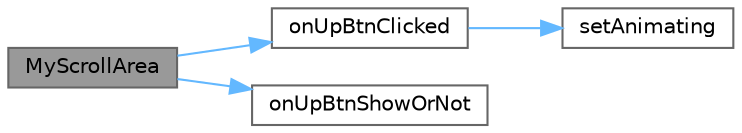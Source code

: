 digraph "MyScrollArea"
{
 // LATEX_PDF_SIZE
  bgcolor="transparent";
  edge [fontname=Helvetica,fontsize=10,labelfontname=Helvetica,labelfontsize=10];
  node [fontname=Helvetica,fontsize=10,shape=box,height=0.2,width=0.4];
  rankdir="LR";
  Node1 [id="Node000001",label="MyScrollArea",height=0.2,width=0.4,color="gray40", fillcolor="grey60", style="filled", fontcolor="black",tooltip="构造函数，初始化滚动区域"];
  Node1 -> Node2 [id="edge1_Node000001_Node000002",color="steelblue1",style="solid",tooltip=" "];
  Node2 [id="Node000002",label="onUpBtnClicked",height=0.2,width=0.4,color="grey40", fillcolor="white", style="filled",URL="$class_my_scroll_area.html#a34a36bc029671530891b2162e67be3ad",tooltip="处理返回顶部按钮点击事件"];
  Node2 -> Node3 [id="edge2_Node000002_Node000003",color="steelblue1",style="solid",tooltip=" "];
  Node3 [id="Node000003",label="setAnimating",height=0.2,width=0.4,color="grey40", fillcolor="white", style="filled",URL="$class_my_scroll_area.html#a3326ecf53695a34cfe929674811c486c",tooltip="设置动画状态"];
  Node1 -> Node4 [id="edge3_Node000001_Node000004",color="steelblue1",style="solid",tooltip=" "];
  Node4 [id="Node000004",label="onUpBtnShowOrNot",height=0.2,width=0.4,color="grey40", fillcolor="white", style="filled",URL="$class_my_scroll_area.html#a7b8409999a54d69dfabbb8f50efc68a5",tooltip="处理返回顶部按钮的显示或隐藏逻辑"];
}
